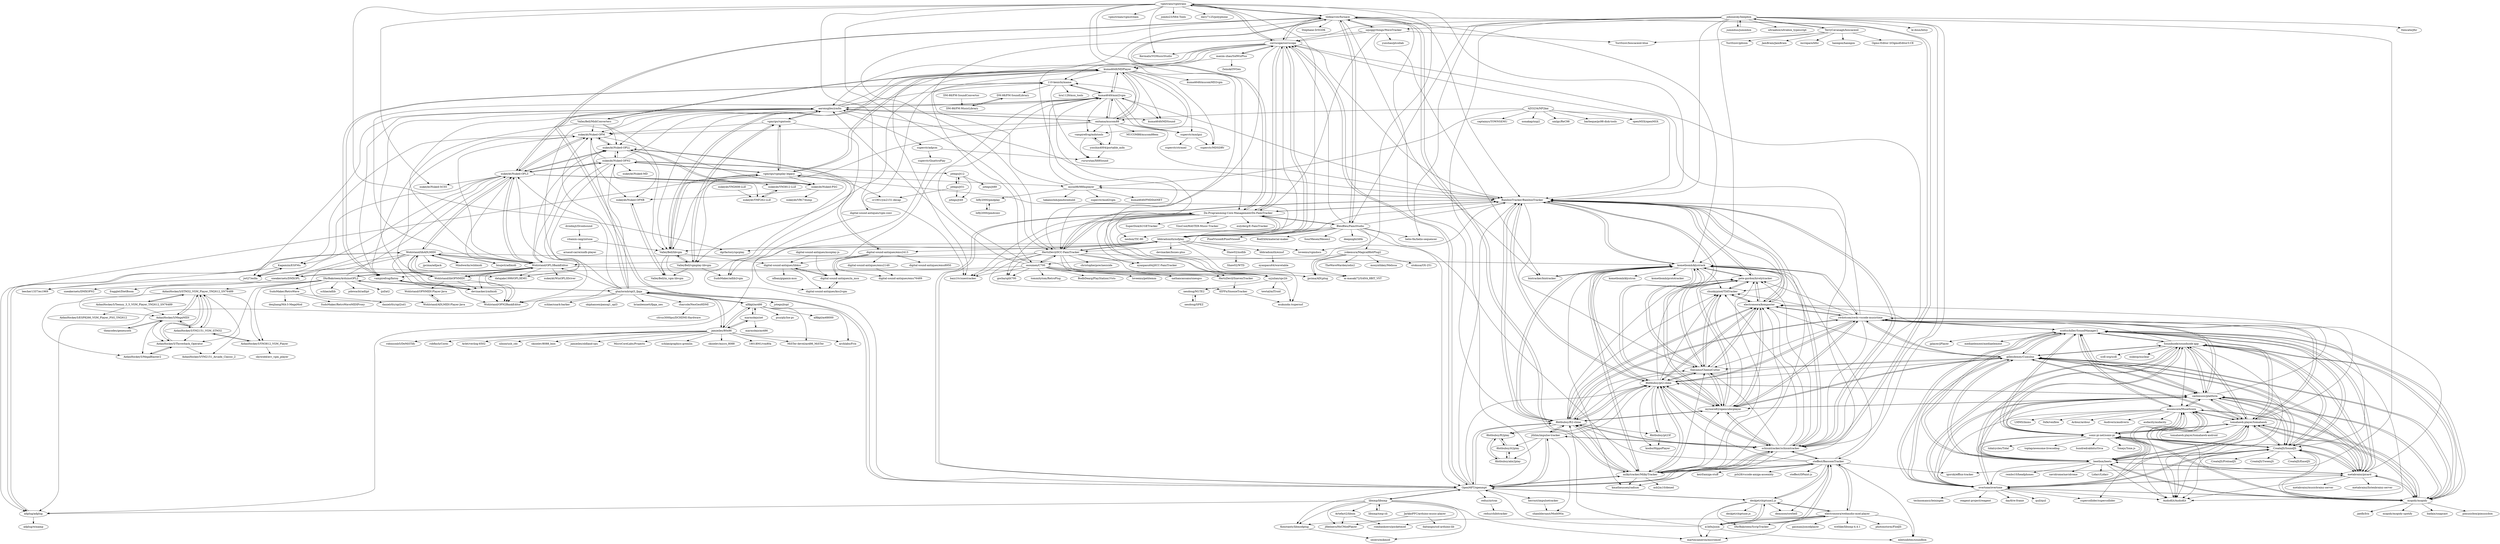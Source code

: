 digraph G {
"vgmtrans/vgmtrans" -> "Kermalis/VGMusicStudio" ["e"=1]
"vgmtrans/vgmtrans" -> "vgmstream/vgmstream" ["e"=1]
"vgmtrans/vgmtrans" -> "tildearrow/furnace"
"vgmtrans/vgmtrans" -> "jombo23/N64-Tools" ["e"=1]
"vgmtrans/vgmtrans" -> "dgrfactory/spcplay" ["e"=1]
"vgmtrans/vgmtrans" -> "bazz1tv/snestracker" ["e"=1]
"vgmtrans/vgmtrans" -> "corrscope/corrscope"
"vgmtrans/vgmtrans" -> "nukeykt/Nuked-SC55" ["e"=1]
"vgmtrans/vgmtrans" -> "bbbradsmith/nsfplay"
"vgmtrans/vgmtrans" -> "davy7125/polyphone" ["e"=1]
"vgmtrans/vgmtrans" -> "Dn-Programming-Core-Management/Dn-FamiTracker"
"vgmtrans/vgmtrans" -> "loveemu/vgmdocs"
"vgmtrans/vgmtrans" -> "HertzDevil/0CC-FamiTracker"
"vgmtrans/vgmtrans" -> "BambooTracker/BambooTracker"
"vgmtrans/vgmtrans" -> "uyjulian/spc2it"
"droidmjt/Droidsound" -> "vitamin-caig/zxtune"
"110-kenichi/mame" -> "vampirefrog/fmtoy"
"110-kenichi/mame" -> "kuma4649/mml2vgm"
"110-kenichi/mame" -> "rururutan/X68Sound"
"110-kenichi/mame" -> "hra1129/msx_tools"
"110-kenichi/mame" -> "DM-88/FM-SoundLibrary"
"AidanHockey5/STM32_VGM_Player_YM2612_SN76489" -> "AidanHockey5/Throwback_Operator"
"AidanHockey5/STM32_VGM_Player_YM2612_SN76489" -> "AidanHockey5/MegaMIDI"
"AidanHockey5/STM32_VGM_Player_YM2612_SN76489" -> "AidanHockey5/YM2151_VGM_STM32"
"AidanHockey5/STM32_VGM_Player_YM2612_SN76489" -> "AidanHockey5/Teensy_3_5_VGM_Player_YM2612_SN76489"
"AidanHockey5/STM32_VGM_Player_YM2612_SN76489" -> "AidanHockey5/MegaBlaster2"
"AidanHockey5/STM32_VGM_Player_YM2612_SN76489" -> "AidanHockey5/YM2151_Arcade_Classic_2"
"AidanHockey5/STM32_VGM_Player_YM2612_SN76489" -> "AidanHockey5/YM3812_VGM_Player"
"theacodes/genesynth" -> "AidanHockey5/MegaMIDI"
"BambooTracker/BambooTracker" -> "kometbomb/klystrack"
"BambooTracker/BambooTracker" -> "pete-gordon/hivelytracker"
"BambooTracker/BambooTracker" -> "theyamo/CheeseCutter"
"BambooTracker/BambooTracker" -> "electronoora/komposter"
"BambooTracker/BambooTracker" -> "jpcima/ADLplug" ["e"=1]
"BambooTracker/BambooTracker" -> "mywave82/opencubicplayer"
"BambooTracker/BambooTracker" -> "myon98/98fmplayer"
"BambooTracker/BambooTracker" -> "schismtracker/schismtracker"
"BambooTracker/BambooTracker" -> "chunkypixel/TIATracker"
"BambooTracker/BambooTracker" -> "HertzDevil/0CC-FamiTracker"
"BambooTracker/BambooTracker" -> "8bitbubsy/pt2-clone"
"BambooTracker/BambooTracker" -> "kuma4649/mml2vgm"
"BambooTracker/BambooTracker" -> "aaronsgiles/ymfm"
"BambooTracker/BambooTracker" -> "8bitbubsy/ft2-clone"
"BambooTracker/BambooTracker" -> "Dn-Programming-Core-Management/Dn-FamiTracker"
"AidanHockey5/MegaMIDI" -> "AidanHockey5/STM32_VGM_Player_YM2612_SN76489"
"AidanHockey5/MegaMIDI" -> "AidanHockey5/Throwback_Operator"
"AidanHockey5/MegaMIDI" -> "AidanHockey5/YM2151_VGM_STM32"
"AidanHockey5/MegaMIDI" -> "AidanHockey5/MegaBlaster2"
"AidanHockey5/MegaMIDI" -> "theacodes/genesynth"
"BleuBleu/FamiStudio" -> "tildearrow/furnace"
"BleuBleu/FamiStudio" -> "Dn-Programming-Core-Management/Dn-FamiTracker"
"BleuBleu/FamiStudio" -> "BambooTracker/BambooTracker"
"BleuBleu/FamiStudio" -> "deepnight/ldtk" ["e"=1]
"BleuBleu/FamiStudio" -> "HertzDevil/0CC-FamiTracker"
"BleuBleu/FamiStudio" -> "PixelVision8/PixelVision8" ["e"=1]
"BleuBleu/FamiStudio" -> "yokemura/Magical8bitPlug2"
"BleuBleu/FamiStudio" -> "bbbradsmith/nsfplay"
"BleuBleu/FamiStudio" -> "milkytracker/MilkyTracker"
"BleuBleu/FamiStudio" -> "OpenMPT/openmpt"
"BleuBleu/FamiStudio" -> "RodZill4/material-maker" ["e"=1]
"BleuBleu/FamiStudio" -> "nesbox/TIC-80" ["e"=1]
"BleuBleu/FamiStudio" -> "SourMesen/Mesen2" ["e"=1]
"BleuBleu/FamiStudio" -> "helio-fm/helio-sequencer" ["e"=1]
"BleuBleu/FamiStudio" -> "corrscope/corrscope"
"Soundnode/soundnode-app" -> "gillesdemey/Cumulus"
"Soundnode/soundnode-app" -> "cashmusic/platform"
"Soundnode/soundnode-app" -> "tomahawk-player/tomahawk"
"Soundnode/soundnode-app" -> "CreateJS/SoundJS"
"Soundnode/soundnode-app" -> "scottschiller/SoundManager2"
"Soundnode/soundnode-app" -> "mopidy/mopidy"
"Soundnode/soundnode-app" -> "overtone/overtone"
"Soundnode/soundnode-app" -> "metabrainz/picard"
"Soundnode/soundnode-app" -> "beetbox/beets"
"Soundnode/soundnode-app" -> "sonic-pi-net/sonic-pi"
"Soundnode/soundnode-app" -> "AudioKit/AudioKit" ["e"=1]
"Soundnode/soundnode-app" -> "musescore/MuseScore"
"Soundnode/soundnode-app" -> "swdotcom/swdc-vscode-musictime"
"Soundnode/soundnode-app" -> "scdl-org/scdl" ["e"=1]
"Soundnode/soundnode-app" -> "nukeop/nuclear" ["e"=1]
"mywave82/opencubicplayer" -> "electronoora/komposter"
"mywave82/opencubicplayer" -> "pete-gordon/hivelytracker"
"mywave82/opencubicplayer" -> "8bitbubsy/pt2-clone"
"mywave82/opencubicplayer" -> "chunkypixel/TIATracker"
"mywave82/opencubicplayer" -> "theyamo/CheeseCutter"
"mywave82/opencubicplayer" -> "8bitbubsy/ft2-clone"
"mywave82/opencubicplayer" -> "swdotcom/swdc-vscode-musictime"
"mywave82/opencubicplayer" -> "kometbomb/klystrack"
"mywave82/opencubicplayer" -> "BambooTracker/BambooTracker"
"mywave82/opencubicplayer" -> "cashmusic/platform"
"mywave82/opencubicplayer" -> "schismtracker/schismtracker"
"mywave82/opencubicplayer" -> "gillesdemey/Cumulus"
"milkytracker/MilkyTracker" -> "schismtracker/schismtracker"
"milkytracker/MilkyTracker" -> "8bitbubsy/ft2-clone"
"milkytracker/MilkyTracker" -> "kometbomb/klystrack"
"milkytracker/MilkyTracker" -> "8bitbubsy/pt2-clone"
"milkytracker/MilkyTracker" -> "OpenMPT/openmpt"
"milkytracker/MilkyTracker" -> "BambooTracker/BambooTracker"
"milkytracker/MilkyTracker" -> "tildearrow/furnace"
"milkytracker/MilkyTracker" -> "pete-gordon/hivelytracker"
"milkytracker/MilkyTracker" -> "kmatheussen/radium" ["e"=1]
"milkytracker/MilkyTracker" -> "mywave82/opencubicplayer"
"milkytracker/MilkyTracker" -> "steffest/BassoonTracker"
"milkytracker/MilkyTracker" -> "theyamo/CheeseCutter"
"milkytracker/MilkyTracker" -> "asb2m10/dexed" ["e"=1]
"milkytracker/MilkyTracker" -> "electronoora/komposter"
"milkytracker/MilkyTracker" -> "corrscope/corrscope"
"alfikpl/ao486" -> "marmolejo/zet"
"alfikpl/ao486" -> "MiSTer-devel/ao486_MiSTer" ["e"=1]
"alfikpl/ao486" -> "archlabo/Frix"
"alfikpl/ao486" -> "jamieiles/80x86"
"alfikpl/ao486" -> "gtaylormb/opl3_fpga"
"alfikpl/ao486" -> "psurply/lse-pc"
"alfikpl/ao486" -> "alfikpl/ao68000"
"Artefact2/libxm" -> "jfdelnero/HxCModPlayer"
"Artefact2/libxm" -> "rombankzero/pocketmod"
"corrscope/corrscope" -> "tildearrow/furnace"
"corrscope/corrscope" -> "maxim-zhao/SidWizPlus"
"corrscope/corrscope" -> "Dn-Programming-Core-Management/Dn-FamiTracker"
"corrscope/corrscope" -> "OpenMPT/openmpt"
"corrscope/corrscope" -> "bbbradsmith/nsfplay"
"corrscope/corrscope" -> "Kermalis/VGMusicStudio" ["e"=1]
"corrscope/corrscope" -> "HertzDevil/0CC-FamiTracker"
"corrscope/corrscope" -> "BambooTracker/BambooTracker"
"corrscope/corrscope" -> "kuma4649/MDPlayer"
"corrscope/corrscope" -> "vgmtrans/vgmtrans"
"corrscope/corrscope" -> "schismtracker/schismtracker"
"corrscope/corrscope" -> "bazz1tv/snestracker" ["e"=1]
"corrscope/corrscope" -> "aaronsgiles/ymfm"
"corrscope/corrscope" -> "uyjulian/spc2it"
"corrscope/corrscope" -> "110-kenichi/mame"
"TerryCavanagh/boscaceoil" -> "YuriSizov/boscaceoil-blue" ["e"=1]
"TerryCavanagh/boscaceoil" -> "YuriSizov/gdsion" ["e"=1]
"TerryCavanagh/boscaceoil" -> "JamBrain/JamBrain" ["e"=1]
"TerryCavanagh/boscaceoil" -> "increpare/bfxr" ["e"=1]
"TerryCavanagh/boscaceoil" -> "haxegon/haxegon" ["e"=1]
"TerryCavanagh/boscaceoil" -> "johnnesky/beepbox"
"TerryCavanagh/boscaceoil" -> "Ogmo-Editor-3/OgmoEditor3-CE" ["e"=1]
"electronoora/webaudio-mod-player" -> "a1k0n/jsxm"
"electronoora/webaudio-mod-player" -> "deskjet/chiptune2.js"
"electronoora/webaudio-mod-player" -> "photonstorm/FlodJS"
"electronoora/webaudio-mod-player" -> "DhrBaksteen/ScripTracker"
"electronoora/webaudio-mod-player" -> "steffest/BassoonTracker"
"electronoora/webaudio-mod-player" -> "martincameron/micromod"
"electronoora/webaudio-mod-player" -> "mbitsnbites/soundbox" ["e"=1]
"electronoora/webaudio-mod-player" -> "Konstanty/libmodplug"
"electronoora/webaudio-mod-player" -> "gasman/jsmodplayer" ["e"=1]
"electronoora/webaudio-mod-player" -> "wothke/libxmp-4.4.1"
"onitama/mucom88" -> "kuma4649/mml2vgm"
"onitama/mucom88" -> "kuma4649/MDPlayer"
"onitama/mucom88" -> "aaronsgiles/ymfm"
"onitama/mucom88" -> "superctr/mmlgui"
"onitama/mucom88" -> "yosshin4004/portable_mdx"
"onitama/mucom88" -> "110-kenichi/mame"
"onitama/mucom88" -> "ValleyBell/libvgm"
"onitama/mucom88" -> "nukeykt/Nuked-OPM"
"onitama/mucom88" -> "BambooTracker/BambooTracker"
"onitama/mucom88" -> "MUCOM88/mucom88em"
"onitama/mucom88" -> "vampirefrog/mdxtools"
"Mindwerks/wildmidi" -> "Wohlstand/libADLMIDI"
"maxim-zhao/SidWizPlus" -> "corrscope/corrscope"
"maxim-zhao/SidWizPlus" -> "Zeinok/OVGen"
"maxim-zhao/SidWizPlus" -> "kuma4649/MDPlayer"
"vitamin-caig/zxtune" -> "arnaud-carre/sndh-player"
"vitamin-caig/zxtune" -> "ValleyBell/libvgm"
"vampirefrog/fmtoy" -> "devinacker/ymfmidi"
"vampirefrog/fmtoy" -> "110-kenichi/mame"
"vampirefrog/fmtoy" -> "Wohlstand/OPN2BankEditor"
"reduz/zytrax" -> "reduz/chibitracker"
"superctr/adpcm" -> "superctr/QuattroPlay"
"superctr/adpcm" -> "rururutan/X68Sound"
"yosshin4004/portable_mdx" -> "rururutan/X68Sound"
"yosshin4004/portable_mdx" -> "vampirefrog/mdxtools"
"vampirefrog/mdxtools" -> "yosshin4004/portable_mdx"
"vampirefrog/mdxtools" -> "rururutan/X68Sound"
"Konstanty/libmodplug" -> "sezero/mikmod"
"bbbradsmith/eznsf" -> "nyanpasu64/wavetable"
"AidanHockey5/YM2151_VGM_STM32" -> "AidanHockey5/STM32_VGM_Player_YM2612_SN76489"
"AidanHockey5/YM2151_VGM_STM32" -> "AidanHockey5/Throwback_Operator"
"AidanHockey5/YM2151_VGM_STM32" -> "AidanHockey5/MegaMIDI"
"AidanHockey5/YM2151_VGM_STM32" -> "AidanHockey5/YM3812_VGM_Player"
"AidanHockey5/Throwback_Operator" -> "AidanHockey5/YM2151_Arcade_Classic_2"
"AidanHockey5/Throwback_Operator" -> "AidanHockey5/STM32_VGM_Player_YM2612_SN76489"
"AidanHockey5/Throwback_Operator" -> "AidanHockey5/MegaBlaster2"
"chunkypixel/TIATracker" -> "pete-gordon/hivelytracker"
"chunkypixel/TIATracker" -> "theyamo/CheeseCutter"
"chunkypixel/TIATracker" -> "electronoora/komposter"
"AidanHockey5/Teensy_3_5_VGM_Player_YM2612_SN76489" -> "AidanHockey5/STM32_VGM_Player_YM2612_SN76489"
"AidanHockey5/Teensy_3_5_VGM_Player_YM2612_SN76489" -> "AidanHockey5/ESP8266_VGM_Player_PSG_YM2612"
"AidanHockey5/Teensy_3_5_VGM_Player_YM2612_SN76489" -> "AidanHockey5/MegaMIDI"
"AidanHockey5/YM3812_VGM_Player" -> "AidanHockey5/YM2151_VGM_STM32"
"AidanHockey5/YM3812_VGM_Player" -> "skywodd/avr_vgm_player"
"ValleyBell/MidiConverters" -> "vampirefrog/fmtoy"
"ValleyBell/MidiConverters" -> "nukeykt/Nuked-OPM"
"ValleyBell/MidiConverters" -> "nukeykt/Nuked-OPLL"
"ValleyBell/MidiConverters" -> "ValleyBell/libvgm"
"ValleyBell/MidiConverters" -> "kuma4649/MDPlayer"
"Shaw02/nsdlib" -> "Shaw02/WTD"
"nukeykt/Nuked-PSG" -> "nukeykt/VRC7dump"
"nukeykt/Nuked-PSG" -> "nukeykt/Nuked-OPNB"
"nukeykt/Nuked-PSG" -> "nukeykt/Nuked-OPLL"
"metabrainz/picard" -> "beetbox/beets"
"metabrainz/picard" -> "cashmusic/platform"
"metabrainz/picard" -> "tomahawk-player/tomahawk"
"metabrainz/picard" -> "gillesdemey/Cumulus"
"metabrainz/picard" -> "mopidy/mopidy"
"metabrainz/picard" -> "CreateJS/SoundJS"
"metabrainz/picard" -> "overtone/overtone"
"metabrainz/picard" -> "scottschiller/SoundManager2"
"metabrainz/picard" -> "Soundnode/soundnode-app"
"metabrainz/picard" -> "sonic-pi-net/sonic-pi"
"metabrainz/picard" -> "musescore/MuseScore"
"metabrainz/picard" -> "metabrainz/musicbrainz-server" ["e"=1]
"metabrainz/picard" -> "AudioKit/AudioKit" ["e"=1]
"metabrainz/picard" -> "swdotcom/swdc-vscode-musictime"
"metabrainz/picard" -> "metabrainz/listenbrainz-server" ["e"=1]
"Dn-Programming-Core-Management/Dn-FamiTracker" -> "HertzDevil/0CC-FamiTracker"
"Dn-Programming-Core-Management/Dn-FamiTracker" -> "BambooTracker/BambooTracker"
"Dn-Programming-Core-Management/Dn-FamiTracker" -> "corrscope/corrscope"
"Dn-Programming-Core-Management/Dn-FamiTracker" -> "bbbradsmith/nsfplay"
"Dn-Programming-Core-Management/Dn-FamiTracker" -> "tildearrow/furnace"
"Dn-Programming-Core-Management/Dn-FamiTracker" -> "nyanpasu64/j0CC-FamiTracker"
"Dn-Programming-Core-Management/Dn-FamiTracker" -> "BleuBleu/FamiStudio"
"Dn-Programming-Core-Management/Dn-FamiTracker" -> "SuperDisk/hUGETracker" ["e"=1]
"Dn-Programming-Core-Management/Dn-FamiTracker" -> "bazz1tv/snestracker" ["e"=1]
"Dn-Programming-Core-Management/Dn-FamiTracker" -> "OpenMPT/openmpt"
"Dn-Programming-Core-Management/Dn-FamiTracker" -> "gocha/split700"
"Dn-Programming-Core-Management/Dn-FamiTracker" -> "HertzDevil/SnevenTracker"
"Dn-Programming-Core-Management/Dn-FamiTracker" -> "VinsCool/RASTER-Music-Tracker" ["e"=1]
"Dn-Programming-Core-Management/Dn-FamiTracker" -> "uyjulian/spc2it"
"Dn-Programming-Core-Management/Dn-FamiTracker" -> "eulyderg/E-FamiTracker"
"johnnesky/beepbox" -> "jummbus/jummbox"
"johnnesky/beepbox" -> "ultraabox/ultrabox_typescript"
"johnnesky/beepbox" -> "igorski/efflux-tracker"
"johnnesky/beepbox" -> "OpenMPT/openmpt"
"johnnesky/beepbox" -> "TerryCavanagh/boscaceoil"
"johnnesky/beepbox" -> "corrscope/corrscope"
"johnnesky/beepbox" -> "le-doux/bitsy" ["e"=1]
"johnnesky/beepbox" -> "BambooTracker/BambooTracker"
"johnnesky/beepbox" -> "BleuBleu/FamiStudio"
"johnnesky/beepbox" -> "steffest/BassoonTracker"
"johnnesky/beepbox" -> "schismtracker/schismtracker"
"johnnesky/beepbox" -> "squiggythings/WaveTracker"
"johnnesky/beepbox" -> "helio-fm/helio-sequencer" ["e"=1]
"johnnesky/beepbox" -> "kometbomb/klystrack"
"johnnesky/beepbox" -> "ttencate/jfxr"
"CreateJS/SoundJS" -> "scottschiller/SoundManager2"
"CreateJS/SoundJS" -> "CreateJS/PreloadJS" ["e"=1]
"CreateJS/SoundJS" -> "cashmusic/platform"
"CreateJS/SoundJS" -> "CreateJS/TweenJS" ["e"=1]
"CreateJS/SoundJS" -> "tomahawk-player/tomahawk"
"CreateJS/SoundJS" -> "CreateJS/EaselJS" ["e"=1]
"CreateJS/SoundJS" -> "gillesdemey/Cumulus"
"CreateJS/SoundJS" -> "overtone/overtone"
"CreateJS/SoundJS" -> "beetbox/beets"
"CreateJS/SoundJS" -> "Soundnode/soundnode-app"
"CreateJS/SoundJS" -> "mopidy/mopidy"
"CreateJS/SoundJS" -> "metabrainz/picard"
"CreateJS/SoundJS" -> "musescore/MuseScore"
"CreateJS/SoundJS" -> "AudioKit/AudioKit" ["e"=1]
"CreateJS/SoundJS" -> "sonic-pi-net/sonic-pi"
"bintracker/bintracker" -> "kometbomb/klystrack"
"8bitbubsy/pt2-clone" -> "8bitbubsy/ft2-clone"
"8bitbubsy/pt2-clone" -> "mywave82/opencubicplayer"
"8bitbubsy/pt2-clone" -> "electronoora/komposter"
"8bitbubsy/pt2-clone" -> "8bitbubsy/pt23f"
"8bitbubsy/pt2-clone" -> "theyamo/CheeseCutter"
"8bitbubsy/pt2-clone" -> "schismtracker/schismtracker"
"8bitbubsy/pt2-clone" -> "chunkypixel/TIATracker"
"8bitbubsy/pt2-clone" -> "pete-gordon/hivelytracker"
"8bitbubsy/pt2-clone" -> "kometbomb/klystrack"
"8bitbubsy/pt2-clone" -> "swdotcom/swdc-vscode-musictime"
"8bitbubsy/pt2-clone" -> "BambooTracker/BambooTracker"
"8bitbubsy/pt2-clone" -> "milkytracker/MilkyTracker"
"8bitbubsy/pt2-clone" -> "koobo/HippoPlayer" ["e"=1]
"8bitbubsy/pt2-clone" -> "cashmusic/platform"
"8bitbubsy/pt2-clone" -> "8bitbubsy/ft2play"
"digital-sound-antiques/emu2413" -> "nukeykt/Nuked-OPLL"
"digital-sound-antiques/emu2413" -> "digital-sound-antiques/emu2149"
"digital-sound-antiques/emu2413" -> "digital-sound-antiques/emu8950"
"digital-sound-antiques/emu2413" -> "digital-sound-antiques/emu76489"
"digital-sound-antiques/emu2413" -> "digital-sound-antiques/libkss"
"digital-sound-antiques/emu2413" -> "digital-sound-antiques/in_msx"
"theyamo/CheeseCutter" -> "chunkypixel/TIATracker"
"theyamo/CheeseCutter" -> "pete-gordon/hivelytracker"
"theyamo/CheeseCutter" -> "electronoora/komposter"
"theyamo/CheeseCutter" -> "mywave82/opencubicplayer"
"theyamo/CheeseCutter" -> "kometbomb/klystrack"
"theyamo/CheeseCutter" -> "8bitbubsy/pt2-clone"
"gtaylormb/opl3_fpga" -> "nukeykt/Nuked-OPL3"
"gtaylormb/opl3_fpga" -> "Wohlstand/OPL3BankEditor"
"gtaylormb/opl3_fpga" -> "alfikpl/ao486"
"gtaylormb/opl3_fpga" -> "jotego/jtopl"
"gtaylormb/opl3_fpga" -> "DhrBaksteen/ArduinoOPL2"
"gtaylormb/opl3_fpga" -> "schlae/snark-barker" ["e"=1]
"gtaylormb/opl3_fpga" -> "charcole/NeoGeoHDMI"
"gtaylormb/opl3_fpga" -> "skiphansen/panog1_opl3"
"gtaylormb/opl3_fpga" -> "nukeykt/Nuked-OPN2"
"gtaylormb/opl3_fpga" -> "aaronsgiles/ymfm"
"gtaylormb/opl3_fpga" -> "nukeykt/Nuked-OPM"
"gtaylormb/opl3_fpga" -> "nukeykt/Nuked-OPLL"
"gtaylormb/opl3_fpga" -> "brianbennett/fpga_nes" ["e"=1]
"gtaylormb/opl3_fpga" -> "adplug/adplug"
"gtaylormb/opl3_fpga" -> "jamieiles/80x86"
"nukeykt/Nuked-OPL3" -> "nukeykt/Nuked-OPM"
"nukeykt/Nuked-OPL3" -> "nukeykt/Nuked-OPLL"
"nukeykt/Nuked-OPL3" -> "nukeykt/Nuked-OPN2"
"nukeykt/Nuked-OPL3" -> "Wohlstand/OPL3BankEditor"
"nukeykt/Nuked-OPL3" -> "nukeykt/Nuked-SC55" ["e"=1]
"nukeykt/Nuked-OPL3" -> "jwt27/esfm"
"nukeykt/Nuked-OPL3" -> "nukeykt/YM3812-LLE"
"nukeykt/Nuked-OPL3" -> "sneakernets/DMXOPL"
"nukeykt/Nuked-OPL3" -> "nukeykt/YMF262-LLE"
"nukeykt/Nuked-OPL3" -> "datajake1999/OPL3EMU"
"nukeykt/Nuked-OPL3" -> "nukeykt/Nuked-PSG"
"nukeykt/Nuked-OPL3" -> "Wohlstand/libADLMIDI"
"nukeykt/Nuked-OPL3" -> "aaronsgiles/ymfm"
"nukeykt/Nuked-OPL3" -> "Kagamiin/ESFMu"
"nukeykt/Nuked-OPL3" -> "bisqwit/adlmidi"
"swdotcom/swdc-vscode-musictime" -> "electronoora/komposter"
"swdotcom/swdc-vscode-musictime" -> "mywave82/opencubicplayer"
"swdotcom/swdc-vscode-musictime" -> "chunkypixel/TIATracker"
"swdotcom/swdc-vscode-musictime" -> "8bitbubsy/pt2-clone"
"swdotcom/swdc-vscode-musictime" -> "pete-gordon/hivelytracker"
"swdotcom/swdc-vscode-musictime" -> "theyamo/CheeseCutter"
"swdotcom/swdc-vscode-musictime" -> "gillesdemey/Cumulus"
"swdotcom/swdc-vscode-musictime" -> "cashmusic/platform"
"swdotcom/swdc-vscode-musictime" -> "8bitbubsy/ft2-clone"
"swdotcom/swdc-vscode-musictime" -> "BambooTracker/BambooTracker"
"swdotcom/swdc-vscode-musictime" -> "kometbomb/klystrack"
"swdotcom/swdc-vscode-musictime" -> "tomahawk-player/tomahawk"
"swdotcom/swdc-vscode-musictime" -> "CreateJS/SoundJS"
"swdotcom/swdc-vscode-musictime" -> "schismtracker/schismtracker"
"swdotcom/swdc-vscode-musictime" -> "scottschiller/SoundManager2"
"osoumen/C700" -> "bazz1tv/snestracker" ["e"=1]
"osoumen/C700" -> "gocha/split700"
"osoumen/C700" -> "kuma4649/mml2vgm"
"osoumen/C700" -> "loveemu/petitemm"
"osoumen/C700" -> "vampirefrog/fmtoy"
"osoumen/C700" -> "aaronsgiles/ymfm"
"osoumen/C700" -> "jpcima/ADLplug" ["e"=1]
"osoumen/C700" -> "tommitytom/RetroPlug" ["e"=1]
"osoumen/C700" -> "m-masaki72/SANA_8BIT_VST"
"osoumen/C700" -> "BodbDearg/PlayStation1Vsts"
"osoumen/C700" -> "HertzDevil/0CC-FamiTracker"
"osoumen/C700" -> "uyjulian/spc2it"
"osoumen/C700" -> "nathancassano/snesgss" ["e"=1]
"yokemura/Magical8bitPlug2" -> "m-masaki72/SANA_8BIT_VST"
"yokemura/Magical8bitPlug2" -> "mosynthkey/Melissa"
"yokemura/Magical8bitPlug2" -> "jpcima/ADLplug" ["e"=1]
"yokemura/Magical8bitPlug2" -> "osoumen/C700"
"yokemura/Magical8bitPlug2" -> "utokusa/OS-251" ["e"=1]
"yokemura/Magical8bitPlug2" -> "TheWaveWarden/odin2" ["e"=1]
"8bitbubsy/ft2-clone" -> "8bitbubsy/pt2-clone"
"8bitbubsy/ft2-clone" -> "mywave82/opencubicplayer"
"8bitbubsy/ft2-clone" -> "schismtracker/schismtracker"
"8bitbubsy/ft2-clone" -> "milkytracker/MilkyTracker"
"8bitbubsy/ft2-clone" -> "electronoora/komposter"
"8bitbubsy/ft2-clone" -> "kometbomb/klystrack"
"8bitbubsy/ft2-clone" -> "BambooTracker/BambooTracker"
"8bitbubsy/ft2-clone" -> "pete-gordon/hivelytracker"
"8bitbubsy/ft2-clone" -> "theyamo/CheeseCutter"
"8bitbubsy/ft2-clone" -> "swdotcom/swdc-vscode-musictime"
"8bitbubsy/ft2-clone" -> "chunkypixel/TIATracker"
"8bitbubsy/ft2-clone" -> "OpenMPT/openmpt"
"8bitbubsy/ft2-clone" -> "jthlim/impulse-tracker"
"8bitbubsy/ft2-clone" -> "8bitbubsy/pt23f"
"8bitbubsy/ft2-clone" -> "8bitbubsy/ft2play"
"deskjet/chiptune2.js" -> "electronoora/webaudio-mod-player"
"deskjet/chiptune2.js" -> "a1k0n/jsxm"
"deskjet/chiptune2.js" -> "DhrBaksteen/ScripTracker"
"deskjet/chiptune2.js" -> "OpenMPT/openmpt"
"deskjet/chiptune2.js" -> "demozoo/cowbell"
"deskjet/chiptune2.js" -> "deskjet/chiptune.js"
"deskjet/chiptune2.js" -> "martincameron/micromod"
"deskjet/chiptune2.js" -> "steffest/BassoonTracker"
"vgmrips/vgmplay-legacy" -> "ValleyBell/libvgm"
"vgmrips/vgmplay-legacy" -> "vgmrips/vgmtools"
"vgmrips/vgmplay-legacy" -> "ValleyBell/vgmplay-libvgm"
"vgmrips/vgmplay-legacy" -> "kuma4649/MDPlayer"
"vgmrips/vgmplay-legacy" -> "nukeykt/Nuked-PSG"
"vgmrips/vgmplay-legacy" -> "adplug/adplug"
"vgmrips/vgmplay-legacy" -> "nukeykt/Nuked-OPN2"
"vgmrips/vgmplay-legacy" -> "myon98/98fmplayer"
"uyjulian/spc2it" -> "tewtal/mITroid"
"uyjulian/spc2it" -> "mukunda-/supernsf"
"uyjulian/spc2it" -> "nesdoug/M1TE2"
"jummbus/jummbox" -> "johnnesky/beepbox"
"nukeykt/Nuked-OPLL" -> "nukeykt/Nuked-OPM"
"nukeykt/Nuked-OPLL" -> "nukeykt/Nuked-PSG"
"nukeykt/Nuked-OPLL" -> "nukeykt/Nuked-OPNB"
"nukeykt/Nuked-OPLL" -> "nukeykt/Nuked-OPN2"
"nukeykt/Nuked-OPLL" -> "nukeykt/Nuked-OPL3"
"nukeykt/Nuked-OPLL" -> "digital-sound-antiques/emu2413"
"nesdoug/SPEZ" -> "nesdoug/M1TE2"
"vgmrips/vgmtools" -> "ValleyBell/vgmplay-libvgm"
"vgmrips/vgmtools" -> "vgmrips/vgmplay-legacy"
"vgmrips/vgmtools" -> "SudoMaker/adlib2vgm"
"vgmrips/vgmtools" -> "nukeykt/Nuked-OPM"
"vgmrips/vgmtools" -> "aaronsgiles/ymfm"
"charcole/NeoGeoHDMI" -> "citrus3000psi/DCHDMI-Hardware" ["e"=1]
"digital-sound-antiques/vgm-conv" -> "SudoMaker/adlib2vgm"
"DM-88/FM-MusicLibrary" -> "DM-88/FM-SoundLibrary"
"DM-88/FM-SoundConvertor" -> "DM-88/FM-MusicLibrary"
"DM-88/FM-SoundLibrary" -> "DM-88/FM-MusicLibrary"
"superctr/mmlgui" -> "superctr/ctrmml"
"superctr/mmlgui" -> "superctr/MDSDRV" ["e"=1]
"digital-sound-antiques/emu2149" -> "digital-sound-antiques/emu76489"
"nesdoug/M1TE2" -> "nesdoug/SPEZ"
"cashmusic/platform" -> "tomahawk-player/tomahawk"
"cashmusic/platform" -> "gillesdemey/Cumulus"
"cashmusic/platform" -> "CreateJS/SoundJS"
"cashmusic/platform" -> "scottschiller/SoundManager2"
"cashmusic/platform" -> "overtone/overtone"
"cashmusic/platform" -> "metabrainz/picard"
"cashmusic/platform" -> "Soundnode/soundnode-app"
"cashmusic/platform" -> "mopidy/mopidy"
"cashmusic/platform" -> "electronoora/komposter"
"cashmusic/platform" -> "swdotcom/swdc-vscode-musictime"
"cashmusic/platform" -> "beetbox/beets"
"cashmusic/platform" -> "mywave82/opencubicplayer"
"cashmusic/platform" -> "8bitbubsy/pt2-clone"
"cashmusic/platform" -> "AudioKit/AudioKit" ["e"=1]
"cashmusic/platform" -> "musescore/MuseScore"
"tildearrow/furnace" -> "corrscope/corrscope"
"tildearrow/furnace" -> "BambooTracker/BambooTracker"
"tildearrow/furnace" -> "Dn-Programming-Core-Management/Dn-FamiTracker"
"tildearrow/furnace" -> "schismtracker/schismtracker"
"tildearrow/furnace" -> "milkytracker/MilkyTracker"
"tildearrow/furnace" -> "Stephane-D/SGDK" ["e"=1]
"tildearrow/furnace" -> "BleuBleu/FamiStudio"
"tildearrow/furnace" -> "OpenMPT/openmpt"
"tildearrow/furnace" -> "squiggythings/WaveTracker"
"tildearrow/furnace" -> "8bitbubsy/ft2-clone"
"tildearrow/furnace" -> "vgmtrans/vgmtrans"
"tildearrow/furnace" -> "HertzDevil/0CC-FamiTracker"
"tildearrow/furnace" -> "kometbomb/klystrack"
"tildearrow/furnace" -> "bintracker/bintracker"
"tildearrow/furnace" -> "nesbox/TIC-80" ["e"=1]
"electronoora/komposter" -> "theyamo/CheeseCutter"
"electronoora/komposter" -> "mywave82/opencubicplayer"
"electronoora/komposter" -> "chunkypixel/TIATracker"
"electronoora/komposter" -> "pete-gordon/hivelytracker"
"electronoora/komposter" -> "8bitbubsy/pt2-clone"
"electronoora/komposter" -> "swdotcom/swdc-vscode-musictime"
"electronoora/komposter" -> "kometbomb/klystrack"
"electronoora/komposter" -> "8bitbubsy/ft2-clone"
"electronoora/komposter" -> "BambooTracker/BambooTracker"
"gillesdemey/Cumulus" -> "cashmusic/platform"
"gillesdemey/Cumulus" -> "tomahawk-player/tomahawk"
"gillesdemey/Cumulus" -> "Soundnode/soundnode-app"
"gillesdemey/Cumulus" -> "CreateJS/SoundJS"
"gillesdemey/Cumulus" -> "scottschiller/SoundManager2"
"gillesdemey/Cumulus" -> "metabrainz/picard"
"gillesdemey/Cumulus" -> "swdotcom/swdc-vscode-musictime"
"gillesdemey/Cumulus" -> "overtone/overtone"
"gillesdemey/Cumulus" -> "electronoora/komposter"
"gillesdemey/Cumulus" -> "mopidy/mopidy"
"gillesdemey/Cumulus" -> "mywave82/opencubicplayer"
"gillesdemey/Cumulus" -> "8bitbubsy/pt2-clone"
"gillesdemey/Cumulus" -> "beetbox/beets"
"gillesdemey/Cumulus" -> "8bitbubsy/ft2-clone"
"gillesdemey/Cumulus" -> "theyamo/CheeseCutter"
"kometbomb/klystrack" -> "pete-gordon/hivelytracker"
"kometbomb/klystrack" -> "BambooTracker/BambooTracker"
"kometbomb/klystrack" -> "theyamo/CheeseCutter"
"kometbomb/klystrack" -> "electronoora/komposter"
"kometbomb/klystrack" -> "chunkypixel/TIATracker"
"kometbomb/klystrack" -> "mywave82/opencubicplayer"
"kometbomb/klystrack" -> "8bitbubsy/pt2-clone"
"kometbomb/klystrack" -> "schismtracker/schismtracker"
"kometbomb/klystrack" -> "milkytracker/MilkyTracker"
"kometbomb/klystrack" -> "8bitbubsy/ft2-clone"
"kometbomb/klystrack" -> "kometbomb/prototracker"
"kometbomb/klystrack" -> "kometbomb/klystron"
"kometbomb/klystrack" -> "bintracker/bintracker"
"kometbomb/klystrack" -> "kmatheussen/radium" ["e"=1]
"kometbomb/klystrack" -> "swdotcom/swdc-vscode-musictime"
"adplug/adplug" -> "Wohlstand/libADLMIDI"
"adplug/adplug" -> "adplug/winamp"
"pete-gordon/hivelytracker" -> "chunkypixel/TIATracker"
"pete-gordon/hivelytracker" -> "theyamo/CheeseCutter"
"pete-gordon/hivelytracker" -> "electronoora/komposter"
"pete-gordon/hivelytracker" -> "mywave82/opencubicplayer"
"pete-gordon/hivelytracker" -> "kometbomb/klystrack"
"pete-gordon/hivelytracker" -> "BambooTracker/BambooTracker"
"bbbradsmith/nsfplay" -> "Dn-Programming-Core-Management/Dn-FamiTracker"
"bbbradsmith/nsfplay" -> "vgmrips/vgmplay-legacy"
"bbbradsmith/nsfplay" -> "Shaw02/nsdlib"
"bbbradsmith/nsfplay" -> "ValleyBell/libvgm"
"bbbradsmith/nsfplay" -> "digital-sound-antiques/emu2413"
"bbbradsmith/nsfplay" -> "HertzDevil/0CC-FamiTracker"
"bbbradsmith/nsfplay" -> "BambooTracker/BambooTracker"
"bbbradsmith/nsfplay" -> "mukunda-/supernsf"
"bbbradsmith/nsfplay" -> "dgrfactory/spcplay" ["e"=1]
"bbbradsmith/nsfplay" -> "bbbradsmith/eznsf"
"bbbradsmith/nsfplay" -> "adplug/adplug"
"bbbradsmith/nsfplay" -> "corrscope/corrscope"
"bbbradsmith/nsfplay" -> "devinacker/bsnes-plus" ["e"=1]
"bbbradsmith/nsfplay" -> "loveemu/vgmdocs"
"ValleyBell/vgmplay-libvgm" -> "ValleyBell/libvgm"
"ValleyBell/vgmplay-libvgm" -> "ValleyBell/in_vgm-libvgm"
"ValleyBell/vgmplay-libvgm" -> "vgmrips/vgmtools"
"ValleyBell/vgmplay-libvgm" -> "SudoMaker/adlib2vgm"
"ValleyBell/libvgm" -> "vgmrips/vgmplay-legacy"
"ValleyBell/libvgm" -> "ValleyBell/vgmplay-libvgm"
"ValleyBell/libvgm" -> "kuma4649/MDPlayer"
"ValleyBell/libvgm" -> "Wohlstand/OPN2BankEditor"
"ValleyBell/libvgm" -> "ValleyBell/in_vgm-libvgm"
"ValleyBell/libvgm" -> "digital-sound-antiques/libkss"
"AidanHockey5/MegaBlaster2" -> "AidanHockey5/Throwback_Operator"
"HertzDevil/0CC-FamiTracker" -> "Dn-Programming-Core-Management/Dn-FamiTracker"
"HertzDevil/0CC-FamiTracker" -> "HertzDevil/SnevenTracker"
"HertzDevil/0CC-FamiTracker" -> "nyanpasu64/j0CC-FamiTracker"
"HertzDevil/0CC-FamiTracker" -> "BambooTracker/BambooTracker"
"HertzDevil/0CC-FamiTracker" -> "kuma4649/mml2vgm"
"HertzDevil/0CC-FamiTracker" -> "bazz1tv/snestracker" ["e"=1]
"HertzDevil/0CC-FamiTracker" -> "tEFFx/SnoozeTracker"
"HertzDevil/0CC-FamiTracker" -> "uyjulian/spc2it"
"HertzDevil/0CC-FamiTracker" -> "bbbradsmith/nsfplay"
"HertzDevil/0CC-FamiTracker" -> "kometbomb/klystrack"
"HertzDevil/0CC-FamiTracker" -> "osoumen/C700"
"HertzDevil/0CC-FamiTracker" -> "christopherpow/nesicide" ["e"=1]
"HertzDevil/0CC-FamiTracker" -> "gocha/split700"
"HertzDevil/0CC-FamiTracker" -> "nathancassano/snesgss" ["e"=1]
"HertzDevil/0CC-FamiTracker" -> "Wohlstand/OPL3BankEditor"
"aaronsgiles/ymfm" -> "nukeykt/Nuked-OPM"
"aaronsgiles/ymfm" -> "kuma4649/mml2vgm"
"aaronsgiles/ymfm" -> "devinacker/ymfmidi"
"aaronsgiles/ymfm" -> "110-kenichi/mame"
"aaronsgiles/ymfm" -> "vampirefrog/fmtoy"
"aaronsgiles/ymfm" -> "nukeykt/Nuked-OPLL"
"aaronsgiles/ymfm" -> "jwt27/esfm"
"aaronsgiles/ymfm" -> "vgmrips/vgmtools"
"aaronsgiles/ymfm" -> "superctr/adpcm"
"aaronsgiles/ymfm" -> "nukeykt/Nuked-OPL3"
"aaronsgiles/ymfm" -> "onitama/mucom88"
"aaronsgiles/ymfm" -> "Wohlstand/OPL3BankEditor"
"aaronsgiles/ymfm" -> "ValleyBell/libvgm"
"aaronsgiles/ymfm" -> "kuma4649/MDPlayer"
"aaronsgiles/ymfm" -> "kuma4649/MDSound"
"8bitbubsy/pt23f" -> "koobo/HippoPlayer" ["e"=1]
"8bitbubsy/pt23f" -> "8bitbubsy/pt2-clone"
"SudoMaker/RetroWave" -> "SudoMaker/RetroWaveMIDIProxy"
"SudoMaker/RetroWave" -> "danielrfry/opl2sd1"
"SudoMaker/RetroWave" -> "denjhang/MA-3-MegaMod"
"nukeykt/Nuked-OPM" -> "nukeykt/Nuked-OPLL"
"nukeykt/Nuked-OPM" -> "nukeykt/Nuked-OPNB"
"nukeykt/Nuked-OPM" -> "nukeykt/Nuked-PSG"
"nukeykt/Nuked-OPM" -> "nukeykt/Nuked-OPL3"
"nukeykt/Nuked-OPM" -> "Kagamiin/ESFMu"
"8bitbubsy/ft2play" -> "8bitbubsy/it2play"
"8bitbubsy/ft2play" -> "8bitbubsy/ahx2play"
"nukeykt/Nuked-OPNB" -> "ValleyBell/in_vgm-libvgm"
"ValleyBell/in_vgm-libvgm" -> "nukeykt/Nuked-OPNB"
"devinacker/ymfmidi" -> "vampirefrog/fmtoy"
"devinacker/ymfmidi" -> "Wohlstand/OPN2BankEditor"
"musescore/MuseScore" -> "tomahawk-player/tomahawk"
"musescore/MuseScore" -> "CreateJS/SoundJS"
"musescore/MuseScore" -> "audacity/audacity" ["e"=1]
"musescore/MuseScore" -> "beetbox/beets"
"musescore/MuseScore" -> "cashmusic/platform"
"musescore/MuseScore" -> "LMMS/lmms" ["e"=1]
"musescore/MuseScore" -> "scottschiller/SoundManager2"
"musescore/MuseScore" -> "sonic-pi-net/sonic-pi"
"musescore/MuseScore" -> "overtone/overtone"
"musescore/MuseScore" -> "mopidy/mopidy"
"musescore/MuseScore" -> "AudioKit/AudioKit" ["e"=1]
"musescore/MuseScore" -> "0xfe/vexflow" ["e"=1]
"musescore/MuseScore" -> "Ardour/ardour" ["e"=1]
"musescore/MuseScore" -> "Audiveris/audiveris" ["e"=1]
"musescore/MuseScore" -> "metabrainz/picard"
"mopidy/mopidy" -> "tomahawk-player/tomahawk"
"mopidy/mopidy" -> "beetbox/beets"
"mopidy/mopidy" -> "cashmusic/platform"
"mopidy/mopidy" -> "metabrainz/picard"
"mopidy/mopidy" -> "CreateJS/SoundJS"
"mopidy/mopidy" -> "overtone/overtone"
"mopidy/mopidy" -> "jaedb/Iris" ["e"=1]
"mopidy/mopidy" -> "scottschiller/SoundManager2"
"mopidy/mopidy" -> "mopidy/mopidy-spotify" ["e"=1]
"mopidy/mopidy" -> "Soundnode/soundnode-app"
"mopidy/mopidy" -> "gillesdemey/Cumulus"
"mopidy/mopidy" -> "badaix/snapcast" ["e"=1]
"mopidy/mopidy" -> "pimusicbox/pimusicbox" ["e"=1]
"mopidy/mopidy" -> "sonic-pi-net/sonic-pi"
"mopidy/mopidy" -> "musescore/MuseScore"
"scottschiller/SoundManager2" -> "CreateJS/SoundJS"
"scottschiller/SoundManager2" -> "cashmusic/platform"
"scottschiller/SoundManager2" -> "tomahawk-player/tomahawk"
"scottschiller/SoundManager2" -> "gillesdemey/Cumulus"
"scottschiller/SoundManager2" -> "beetbox/beets"
"scottschiller/SoundManager2" -> "overtone/overtone"
"scottschiller/SoundManager2" -> "Soundnode/soundnode-app"
"scottschiller/SoundManager2" -> "mopidy/mopidy"
"scottschiller/SoundManager2" -> "metabrainz/picard"
"scottschiller/SoundManager2" -> "musescore/MuseScore"
"scottschiller/SoundManager2" -> "AudioKit/AudioKit" ["e"=1]
"scottschiller/SoundManager2" -> "sonic-pi-net/sonic-pi"
"scottschiller/SoundManager2" -> "jplayer/jPlayer" ["e"=1]
"scottschiller/SoundManager2" -> "swdotcom/swdc-vscode-musictime"
"scottschiller/SoundManager2" -> "mediaelement/mediaelement" ["e"=1]
"herrnst/impulsetracker" -> "shamblernaut/Mod4Win"
"a1k0n/jsxm" -> "electronoora/webaudio-mod-player"
"a1k0n/jsxm" -> "deskjet/chiptune2.js"
"a1k0n/jsxm" -> "steffest/BassoonTracker"
"a1k0n/jsxm" -> "martincameron/micromod"
"a1k0n/jsxm" -> "OpenMPT/openmpt"
"a1k0n/jsxm" -> "mbitsnbites/soundbox" ["e"=1]
"a1k0n/jsxm" -> "8bitbubsy/ft2-clone"
"digital-sound-antiques/libkss" -> "digital-sound-antiques/in_msx"
"digital-sound-antiques/libkss" -> "digital-sound-antiques/kss2vgm"
"digital-sound-antiques/libkss" -> "nfban/gigamix-msx"
"digital-sound-antiques/in_msx" -> "digital-sound-antiques/kss2vgm"
"digital-sound-antiques/in_msx" -> "digital-sound-antiques/libkss"
"JarkkoPFC/arduino-music-player" -> "jfdelnero/HxCModPlayer"
"JarkkoPFC/arduino-music-player" -> "daitangio/sid-arduino-lib"
"Wohlstand/libADLMIDI" -> "Wohlstand/libOPNMIDI"
"Wohlstand/libADLMIDI" -> "Wohlstand/OPL3BankEditor"
"Wohlstand/libADLMIDI" -> "sneakernets/DMXOPL"
"Wohlstand/libADLMIDI" -> "nukeykt/Nuked-OPL3"
"Wohlstand/libADLMIDI" -> "Wohlstand/ADLMIDI-Player-Java"
"Wohlstand/libADLMIDI" -> "devinacker/ymfmidi"
"Wohlstand/libADLMIDI" -> "adplug/adplug"
"Wohlstand/libADLMIDI" -> "Wohlstand/OPN2BankEditor"
"Wohlstand/libADLMIDI" -> "jpcima/adljack"
"Wohlstand/libADLMIDI" -> "Mindwerks/wildmidi"
"Wohlstand/libADLMIDI" -> "datajake1999/OPL3EMU"
"Wohlstand/libADLMIDI" -> "bisqwit/adlmidi"
"Wohlstand/libADLMIDI" -> "jpcima/ADLplug" ["e"=1]
"8bitbubsy/ahx2play" -> "8bitbubsy/it2play"
"8bitbubsy/ahx2play" -> "8bitbubsy/ft2play"
"8bitbubsy/it2play" -> "8bitbubsy/ahx2play"
"8bitbubsy/it2play" -> "8bitbubsy/ft2play"
"schismtracker/schismtracker" -> "milkytracker/MilkyTracker"
"schismtracker/schismtracker" -> "8bitbubsy/ft2-clone"
"schismtracker/schismtracker" -> "8bitbubsy/pt2-clone"
"schismtracker/schismtracker" -> "OpenMPT/openmpt"
"schismtracker/schismtracker" -> "BambooTracker/BambooTracker"
"schismtracker/schismtracker" -> "kometbomb/klystrack"
"schismtracker/schismtracker" -> "tildearrow/furnace"
"schismtracker/schismtracker" -> "electronoora/komposter"
"schismtracker/schismtracker" -> "mywave82/opencubicplayer"
"schismtracker/schismtracker" -> "pete-gordon/hivelytracker"
"schismtracker/schismtracker" -> "theyamo/CheeseCutter"
"schismtracker/schismtracker" -> "steffest/BassoonTracker"
"schismtracker/schismtracker" -> "jthlim/impulse-tracker"
"schismtracker/schismtracker" -> "chunkypixel/TIATracker"
"schismtracker/schismtracker" -> "kmatheussen/radium" ["e"=1]
"kuma4649/MDPlayer" -> "kuma4649/mml2vgm"
"kuma4649/MDPlayer" -> "ValleyBell/libvgm"
"kuma4649/MDPlayer" -> "digital-sound-antiques/vgm-conv"
"kuma4649/MDPlayer" -> "110-kenichi/mame"
"kuma4649/MDPlayer" -> "superctr/mmlgui"
"kuma4649/MDPlayer" -> "vampirefrog/mdxtools"
"kuma4649/MDPlayer" -> "vgmrips/vgmplay-legacy"
"kuma4649/MDPlayer" -> "kuma4649/MDSound"
"kuma4649/MDPlayer" -> "onitama/mucom88"
"kuma4649/MDPlayer" -> "superctr/MDSDRV" ["e"=1]
"kuma4649/MDPlayer" -> "ValleyBell/MidiConverters"
"kuma4649/MDPlayer" -> "ValleyBell/vgmplay-libvgm"
"kuma4649/MDPlayer" -> "kuma4649/mucomMD2vgm"
"digital-sound-antiques/msxplay-js" -> "digital-sound-antiques/libkss"
"digital-sound-antiques/msxplay-js" -> "digital-sound-antiques/in_msx"
"jwt27/esfm" -> "Kagamiin/ESFMu"
"jwt27/esfm" -> "leecher1337/es1969"
"kuma4649/mml2vgm" -> "kuma4649/MDPlayer"
"kuma4649/mml2vgm" -> "110-kenichi/mame"
"kuma4649/mml2vgm" -> "superctr/mmlgui"
"kuma4649/mml2vgm" -> "kuma4649/MDSound"
"kuma4649/mml2vgm" -> "aaronsgiles/ymfm"
"kuma4649/mml2vgm" -> "digital-sound-antiques/in_msx"
"kuma4649/mml2vgm" -> "onitama/mucom88"
"kuma4649/mml2vgm" -> "superctr/MDSDRV" ["e"=1]
"kuma4649/mml2vgm" -> "vampirefrog/mdxtools"
"Kagamiin/ESFMu" -> "jwt27/esfm"
"Kagamiin/ESFMu" -> "leecher1337/es1969"
"marmolejo/zet" -> "alfikpl/ao486"
"marmolejo/zet" -> "jamieiles/80x86"
"marmolejo/zet" -> "marmolejo/ao486"
"squiggythings/WaveTracker" -> "tildearrow/furnace"
"squiggythings/WaveTracker" -> "yuxshao/ptcollab"
"squiggythings/WaveTracker" -> "Dn-Programming-Core-Management/Dn-FamiTracker"
"squiggythings/WaveTracker" -> "corrscope/corrscope"
"squiggythings/WaveTracker" -> "osoumen/C700"
"squiggythings/WaveTracker" -> "bintracker/bintracker"
"squiggythings/WaveTracker" -> "YuriSizov/boscaceoil-blue" ["e"=1]
"digital-sound-antiques/kss2vgm" -> "digital-sound-antiques/in_msx"
"Wohlstand/OPL3BankEditor" -> "Wohlstand/OPN2BankEditor"
"Wohlstand/OPL3BankEditor" -> "sneakernets/DMXOPL"
"Wohlstand/OPL3BankEditor" -> "Wohlstand/libOPNMIDI"
"Wohlstand/OPL3BankEditor" -> "nukeykt/Nuked-OPL3"
"Wohlstand/OPL3BankEditor" -> "datajake1999/OPL3EMU"
"Wohlstand/OPL3BankEditor" -> "Wohlstand/libADLMIDI"
"Wohlstand/OPL3BankEditor" -> "nukeykt/Nuked-OPM"
"Wohlstand/OPL3BankEditor" -> "devinacker/ymfmidi"
"Wohlstand/OPL3BankEditor" -> "DhrBaksteen/ArduinoOPL2"
"Wohlstand/OPL3BankEditor" -> "nukeykt/Nuked-OPLL"
"Wohlstand/OPL3BankEditor" -> "HertzDevil/SnevenTracker"
"Wohlstand/OPL3BankEditor" -> "jwt27/esfm"
"Wohlstand/OPL3BankEditor" -> "nukeykt/WinOPL3Driver"
"Wohlstand/OPL3BankEditor" -> "kuma4649/mml2vgm"
"superctr/QuattroPlay" -> "digital-sound-antiques/kss2vgm"
"steffest/BassoonTracker" -> "schismtracker/schismtracker"
"steffest/BassoonTracker" -> "steffest/DPaint-js" ["e"=1]
"steffest/BassoonTracker" -> "electronoora/webaudio-mod-player"
"steffest/BassoonTracker" -> "kometbomb/klystrack"
"steffest/BassoonTracker" -> "a1k0n/jsxm"
"steffest/BassoonTracker" -> "igorski/efflux-tracker"
"steffest/BassoonTracker" -> "milkytracker/MilkyTracker"
"steffest/BassoonTracker" -> "OpenMPT/openmpt"
"steffest/BassoonTracker" -> "8bitbubsy/pt2-clone"
"steffest/BassoonTracker" -> "8bitbubsy/ft2-clone"
"steffest/BassoonTracker" -> "demozoo/cowbell"
"steffest/BassoonTracker" -> "deskjet/chiptune2.js"
"steffest/BassoonTracker" -> "mbitsnbites/soundbox" ["e"=1]
"steffest/BassoonTracker" -> "keirf/amiga-stuff" ["e"=1]
"steffest/BassoonTracker" -> "prb28/vscode-amiga-assembly" ["e"=1]
"myon98/98fmplayer" -> "kuma4649/mml2vgm"
"myon98/98fmplayer" -> "lxfly2000/pmdplay"
"myon98/98fmplayer" -> "kuma4649/PMDDotNET"
"myon98/98fmplayer" -> "110-kenichi/mame"
"myon98/98fmplayer" -> "BambooTracker/BambooTracker"
"myon98/98fmplayer" -> "takamichih/pmdwinbuild"
"myon98/98fmplayer" -> "superctr/mod2vgm"
"tEFFx/SnoozeTracker" -> "mukunda-/supernsf"
"DhrBaksteen/ArduinoOPL2" -> "Wohlstand/OPL3BankEditor"
"DhrBaksteen/ArduinoOPL2" -> "AidanHockey5/Throwback_Operator"
"DhrBaksteen/ArduinoOPL2" -> "AidanHockey5/YM3812_VGM_Player"
"DhrBaksteen/ArduinoOPL2" -> "AidanHockey5/STM32_VGM_Player_YM2612_SN76489"
"DhrBaksteen/ArduinoOPL2" -> "schlae/adlib" ["e"=1]
"DhrBaksteen/ArduinoOPL2" -> "nukeykt/Nuked-OPL3"
"DhrBaksteen/ArduinoOPL2" -> "gtaylormb/opl3_fpga"
"DhrBaksteen/ArduinoOPL2" -> "pdewacht/adlipt" ["e"=1]
"DhrBaksteen/ArduinoOPL2" -> "SudoMaker/RetroWave"
"DhrBaksteen/ArduinoOPL2" -> "ijsf/at2"
"DhrBaksteen/ArduinoOPL2" -> "AidanHockey5/MegaMIDI"
"Wohlstand/ADLMIDI-Player-Java" -> "Wohlstand/OPNMIDI-Player-Java"
"HertzDevil/SnevenTracker" -> "tEFFx/SnoozeTracker"
"nukeykt/YM2608-LLE" -> "nukeykt/YMF262-LLE"
"nukeykt/YMF262-LLE" -> "nukeykt/YM3812-LLE"
"nukeykt/YM3812-LLE" -> "nukeykt/YMF262-LLE"
"beetbox/beets" -> "scottschiller/SoundManager2"
"beetbox/beets" -> "metabrainz/picard"
"beetbox/beets" -> "mopidy/mopidy"
"beetbox/beets" -> "CreateJS/SoundJS"
"beetbox/beets" -> "tomahawk-player/tomahawk"
"beetbox/beets" -> "cashmusic/platform"
"beetbox/beets" -> "overtone/overtone"
"beetbox/beets" -> "musescore/MuseScore"
"beetbox/beets" -> "Soundnode/soundnode-app"
"beetbox/beets" -> "AudioKit/AudioKit" ["e"=1]
"beetbox/beets" -> "sonic-pi-net/sonic-pi"
"beetbox/beets" -> "gillesdemey/Cumulus"
"beetbox/beets" -> "navidrome/navidrome" ["e"=1]
"beetbox/beets" -> "Lidarr/Lidarr" ["e"=1]
"beetbox/beets" -> "rembo10/headphones" ["e"=1]
"overtone/overtone" -> "sonic-pi-net/sonic-pi"
"overtone/overtone" -> "cashmusic/platform"
"overtone/overtone" -> "quil/quil" ["e"=1]
"overtone/overtone" -> "CreateJS/SoundJS"
"overtone/overtone" -> "tomahawk-player/tomahawk"
"overtone/overtone" -> "supercollider/supercollider" ["e"=1]
"overtone/overtone" -> "scottschiller/SoundManager2"
"overtone/overtone" -> "gillesdemey/Cumulus"
"overtone/overtone" -> "mopidy/mopidy"
"overtone/overtone" -> "metabrainz/picard"
"overtone/overtone" -> "technomancy/leiningen" ["e"=1]
"overtone/overtone" -> "reagent-project/reagent" ["e"=1]
"overtone/overtone" -> "AudioKit/AudioKit" ["e"=1]
"overtone/overtone" -> "day8/re-frame" ["e"=1]
"overtone/overtone" -> "Soundnode/soundnode-app"
"OpenMPT/openmpt" -> "schismtracker/schismtracker"
"OpenMPT/openmpt" -> "milkytracker/MilkyTracker"
"OpenMPT/openmpt" -> "libxmp/libxmp"
"OpenMPT/openmpt" -> "herrnst/impulsetracker"
"OpenMPT/openmpt" -> "8bitbubsy/ft2-clone"
"OpenMPT/openmpt" -> "BambooTracker/BambooTracker"
"OpenMPT/openmpt" -> "deskjet/chiptune2.js"
"OpenMPT/openmpt" -> "Konstanty/libmodplug"
"OpenMPT/openmpt" -> "corrscope/corrscope"
"OpenMPT/openmpt" -> "jthlim/impulse-tracker"
"OpenMPT/openmpt" -> "8bitbubsy/pt2-clone"
"OpenMPT/openmpt" -> "Dn-Programming-Core-Management/Dn-FamiTracker"
"OpenMPT/openmpt" -> "tildearrow/furnace"
"OpenMPT/openmpt" -> "vgmrips/vgmplay-legacy"
"OpenMPT/openmpt" -> "reduz/zytrax"
"nukeykt/Nuked-OPN2" -> "nukeykt/Nuked-OPLL"
"nukeykt/Nuked-OPN2" -> "nukeykt/Nuked-OPM"
"nukeykt/Nuked-OPN2" -> "nukeykt/Nuked-OPL3"
"nukeykt/Nuked-OPN2" -> "nukeykt/Nuked-PSG"
"nukeykt/Nuked-OPN2" -> "nukeykt/Nuked-MD" ["e"=1]
"nukeykt/Nuked-OPN2" -> "Wohlstand/libOPNMIDI"
"nukeykt/Nuked-OPN2" -> "Wohlstand/OPL3BankEditor"
"nukeykt/Nuked-OPN2" -> "cr1901/ym2151-decap"
"nukeykt/Nuked-OPN2" -> "Wohlstand/OPN2BankEditor"
"nukeykt/Nuked-OPN2" -> "jotego/jt12"
"nukeykt/Nuked-OPN2" -> "aaronsgiles/ymfm"
"nukeykt/Nuked-OPN2" -> "vgmrips/vgmplay-legacy"
"lxfly2000/pmdplay" -> "lxfly2000/pmdconv"
"jthlim/impulse-tracker" -> "8bitbubsy/it2play"
"jthlim/impulse-tracker" -> "8bitbubsy/ft2-clone"
"jthlim/impulse-tracker" -> "OpenMPT/openmpt"
"jthlim/impulse-tracker" -> "shamblernaut/Mod4Win"
"jthlim/impulse-tracker" -> "8bitbubsy/ahx2play"
"jthlim/impulse-tracker" -> "8bitbubsy/pt2-clone"
"jthlim/impulse-tracker" -> "schismtracker/schismtracker"
"sneakernets/DMXOPL" -> "sneakernets/DMXOPN2"
"sneakernets/DMXOPL" -> "fragglet/DietBoom" ["e"=1]
"sneakernets/DMXOPL" -> "Wohlstand/OPL3BankEditor"
"jotego/jt12" -> "jotego/jt51"
"jotego/jt12" -> "jotego/jt49"
"jotego/jt12" -> "jotego/jt89"
"jotego/jt51" -> "jotego/jt12"
"jotego/jt51" -> "cr1901/ym2151-decap"
"jotego/jt51" -> "jotego/jt49"
"sonic-pi-net/sonic-pi" -> "overtone/overtone"
"sonic-pi-net/sonic-pi" -> "supercollider/supercollider" ["e"=1]
"sonic-pi-net/sonic-pi" -> "musescore/MuseScore"
"sonic-pi-net/sonic-pi" -> "cashmusic/platform"
"sonic-pi-net/sonic-pi" -> "CreateJS/SoundJS"
"sonic-pi-net/sonic-pi" -> "tomahawk-player/tomahawk"
"sonic-pi-net/sonic-pi" -> "hundredrabbits/Orca" ["e"=1]
"sonic-pi-net/sonic-pi" -> "mopidy/mopidy"
"sonic-pi-net/sonic-pi" -> "AudioKit/AudioKit" ["e"=1]
"sonic-pi-net/sonic-pi" -> "beetbox/beets"
"sonic-pi-net/sonic-pi" -> "Tonejs/Tone.js" ["e"=1]
"sonic-pi-net/sonic-pi" -> "tidalcycles/Tidal" ["e"=1]
"sonic-pi-net/sonic-pi" -> "Soundnode/soundnode-app"
"sonic-pi-net/sonic-pi" -> "scottschiller/SoundManager2"
"sonic-pi-net/sonic-pi" -> "toplap/awesome-livecoding" ["e"=1]
"tomahawk-player/tomahawk" -> "cashmusic/platform"
"tomahawk-player/tomahawk" -> "CreateJS/SoundJS"
"tomahawk-player/tomahawk" -> "gillesdemey/Cumulus"
"tomahawk-player/tomahawk" -> "scottschiller/SoundManager2"
"tomahawk-player/tomahawk" -> "mopidy/mopidy"
"tomahawk-player/tomahawk" -> "metabrainz/picard"
"tomahawk-player/tomahawk" -> "Soundnode/soundnode-app"
"tomahawk-player/tomahawk" -> "beetbox/beets"
"tomahawk-player/tomahawk" -> "overtone/overtone"
"tomahawk-player/tomahawk" -> "musescore/MuseScore"
"tomahawk-player/tomahawk" -> "AudioKit/AudioKit" ["e"=1]
"tomahawk-player/tomahawk" -> "swdotcom/swdc-vscode-musictime"
"tomahawk-player/tomahawk" -> "sonic-pi-net/sonic-pi"
"tomahawk-player/tomahawk" -> "electronoora/komposter"
"tomahawk-player/tomahawk" -> "tomahawk-player/tomahawk-android" ["e"=1]
"jamieiles/80x86" -> "alfikpl/ao486"
"jamieiles/80x86" -> "marmolejo/zet"
"jamieiles/80x86" -> "jamieiles/oldland-cpu"
"jamieiles/80x86" -> "MicroCoreLabs/Projects" ["e"=1]
"jamieiles/80x86" -> "schlae/graphics-gremlin" ["e"=1]
"jamieiles/80x86" -> "skiselev/micro_8088" ["e"=1]
"jamieiles/80x86" -> "MiSTer-devel/ao486_MiSTer" ["e"=1]
"jamieiles/80x86" -> "gtaylormb/opl3_fpga"
"jamieiles/80x86" -> "1801BM1/vm80a" ["e"=1]
"jamieiles/80x86" -> "robinsonb5/DeMiSTify" ["e"=1]
"jamieiles/80x86" -> "archlabo/Frix"
"jamieiles/80x86" -> "robfinch/Cores" ["e"=1]
"jamieiles/80x86" -> "Arlet/verilog-6502" ["e"=1]
"jamieiles/80x86" -> "ulixxe/usb_cdc" ["e"=1]
"jamieiles/80x86" -> "skiselev/8088_bios" ["e"=1]
"AZO234/NP2kai" -> "captainys/TOWNSEMU" ["e"=1]
"AZO234/NP2kai" -> "nonakap/xnp2"
"AZO234/NP2kai" -> "myon98/98fmplayer"
"AZO234/NP2kai" -> "nmlgc/ReC98" ["e"=1]
"AZO234/NP2kai" -> "onitama/mucom88"
"AZO234/NP2kai" -> "barbeque/pc98-disk-tools"
"AZO234/NP2kai" -> "BambooTracker/BambooTracker"
"AZO234/NP2kai" -> "openMSX/openMSX" ["e"=1]
"libxmp/libxmp" -> "libxmp/xmp-cli"
"libxmp/libxmp" -> "adplug/adplug"
"libxmp/libxmp" -> "Konstanty/libmodplug"
"libxmp/libxmp" -> "OpenMPT/openmpt"
"libxmp/libxmp" -> "rombankzero/pocketmod"
"libxmp/libxmp" -> "sezero/mikmod"
"libxmp/libxmp" -> "martincameron/micromod"
"libxmp/libxmp" -> "jfdelnero/HxCModPlayer"
"libxmp/libxmp" -> "Artefact2/libxm"
"Wohlstand/libOPNMIDI" -> "Wohlstand/OPN2BankEditor"
"Wohlstand/libOPNMIDI" -> "Wohlstand/libADLMIDI"
"Wohlstand/libOPNMIDI" -> "Wohlstand/OPL3BankEditor"
"Wohlstand/libOPNMIDI" -> "Wohlstand/OPNMIDI-Player-Java"
"Wohlstand/libOPNMIDI" -> "devinacker/ymfmidi"
"Wohlstand/libOPNMIDI" -> "nukeykt/Nuked-OPM"
"lxfly2000/pmdconv" -> "lxfly2000/pmdplay"
"libxmp/xmp-cli" -> "libxmp/libxmp"
"Wohlstand/OPNMIDI-Player-Java" -> "Wohlstand/ADLMIDI-Player-Java"
"vgmtrans/vgmtrans" ["l"="40.234,6.625"]
"Kermalis/VGMusicStudio" ["l"="-15.144,2.477"]
"vgmstream/vgmstream" ["l"="55.949,-8.796"]
"tildearrow/furnace" ["l"="40.268,6.582"]
"jombo23/N64-Tools" ["l"="-12.82,1.51"]
"dgrfactory/spcplay" ["l"="-15.745,1.651"]
"bazz1tv/snestracker" ["l"="-15.702,1.623"]
"corrscope/corrscope" ["l"="40.264,6.628"]
"nukeykt/Nuked-SC55" ["l"="-20.121,-46.924"]
"bbbradsmith/nsfplay" ["l"="40.241,6.662"]
"davy7125/polyphone" ["l"="38.681,5.451"]
"Dn-Programming-Core-Management/Dn-FamiTracker" ["l"="40.272,6.614"]
"loveemu/vgmdocs" ["l"="40.204,6.648"]
"HertzDevil/0CC-FamiTracker" ["l"="40.277,6.645"]
"BambooTracker/BambooTracker" ["l"="40.282,6.559"]
"uyjulian/spc2it" ["l"="40.255,6.658"]
"droidmjt/Droidsound" ["l"="40.075,6.759"]
"vitamin-caig/zxtune" ["l"="40.133,6.745"]
"110-kenichi/mame" ["l"="40.311,6.715"]
"vampirefrog/fmtoy" ["l"="40.285,6.741"]
"kuma4649/mml2vgm" ["l"="40.288,6.703"]
"rururutan/X68Sound" ["l"="40.336,6.745"]
"hra1129/msx_tools" ["l"="40.356,6.735"]
"DM-88/FM-SoundLibrary" ["l"="40.374,6.749"]
"AidanHockey5/STM32_VGM_Player_YM2612_SN76489" ["l"="40.145,6.926"]
"AidanHockey5/Throwback_Operator" ["l"="40.15,6.912"]
"AidanHockey5/MegaMIDI" ["l"="40.141,6.945"]
"AidanHockey5/YM2151_VGM_STM32" ["l"="40.159,6.941"]
"AidanHockey5/Teensy_3_5_VGM_Player_YM2612_SN76489" ["l"="40.115,6.948"]
"AidanHockey5/MegaBlaster2" ["l"="40.125,6.925"]
"AidanHockey5/YM2151_Arcade_Classic_2" ["l"="40.129,6.908"]
"AidanHockey5/YM3812_VGM_Player" ["l"="40.175,6.926"]
"theacodes/genesynth" ["l"="40.128,6.978"]
"kometbomb/klystrack" ["l"="40.296,6.511"]
"pete-gordon/hivelytracker" ["l"="40.285,6.498"]
"theyamo/CheeseCutter" ["l"="40.295,6.484"]
"electronoora/komposter" ["l"="40.282,6.469"]
"jpcima/ADLplug" ["l"="38.605,5.44"]
"mywave82/opencubicplayer" ["l"="40.296,6.467"]
"myon98/98fmplayer" ["l"="40.318,6.653"]
"schismtracker/schismtracker" ["l"="40.27,6.517"]
"chunkypixel/TIATracker" ["l"="40.279,6.487"]
"8bitbubsy/pt2-clone" ["l"="40.265,6.476"]
"aaronsgiles/ymfm" ["l"="40.27,6.738"]
"8bitbubsy/ft2-clone" ["l"="40.255,6.496"]
"BleuBleu/FamiStudio" ["l"="40.299,6.61"]
"deepnight/ldtk" ["l"="-32.048,-25.112"]
"PixelVision8/PixelVision8" ["l"="-20.843,-23.091"]
"yokemura/Magical8bitPlug2" ["l"="40.393,6.665"]
"milkytracker/MilkyTracker" ["l"="40.257,6.535"]
"OpenMPT/openmpt" ["l"="40.233,6.56"]
"RodZill4/material-maker" ["l"="-32.251,-26.176"]
"nesbox/TIC-80" ["l"="-20.807,-23.1"]
"SourMesen/Mesen2" ["l"="-14.029,0.979"]
"helio-fm/helio-sequencer" ["l"="38.577,5.624"]
"Soundnode/soundnode-app" ["l"="40.329,6.325"]
"gillesdemey/Cumulus" ["l"="40.309,6.396"]
"cashmusic/platform" ["l"="40.296,6.375"]
"tomahawk-player/tomahawk" ["l"="40.322,6.365"]
"CreateJS/SoundJS" ["l"="40.302,6.338"]
"scottschiller/SoundManager2" ["l"="40.278,6.353"]
"mopidy/mopidy" ["l"="40.359,6.352"]
"overtone/overtone" ["l"="40.265,6.32"]
"metabrainz/picard" ["l"="40.299,6.31"]
"beetbox/beets" ["l"="40.372,6.31"]
"sonic-pi-net/sonic-pi" ["l"="40.342,6.27"]
"AudioKit/AudioKit" ["l"="45.378,-26.446"]
"musescore/MuseScore" ["l"="40.287,6.267"]
"swdotcom/swdc-vscode-musictime" ["l"="40.289,6.432"]
"scdl-org/scdl" ["l"="-53.483,7.19"]
"nukeop/nuclear" ["l"="-52.132,8.884"]
"kmatheussen/radium" ["l"="38.644,5.512"]
"steffest/BassoonTracker" ["l"="40.217,6.522"]
"asb2m10/dexed" ["l"="38.625,5.615"]
"alfikpl/ao486" ["l"="40.267,6.924"]
"marmolejo/zet" ["l"="40.289,6.949"]
"MiSTer-devel/ao486_MiSTer" ["l"="-13.087,3.648"]
"archlabo/Frix" ["l"="40.306,6.931"]
"jamieiles/80x86" ["l"="40.289,6.91"]
"gtaylormb/opl3_fpga" ["l"="40.245,6.846"]
"psurply/lse-pc" ["l"="40.268,6.973"]
"alfikpl/ao68000" ["l"="40.25,6.957"]
"Artefact2/libxm" ["l"="40.074,6.611"]
"jfdelnero/HxCModPlayer" ["l"="40.047,6.615"]
"rombankzero/pocketmod" ["l"="40.084,6.634"]
"maxim-zhao/SidWizPlus" ["l"="40.288,6.674"]
"kuma4649/MDPlayer" ["l"="40.277,6.718"]
"TerryCavanagh/boscaceoil" ["l"="40.216,6.59"]
"YuriSizov/boscaceoil-blue" ["l"="-32.245,-26.375"]
"YuriSizov/gdsion" ["l"="-32.237,-26.474"]
"JamBrain/JamBrain" ["l"="-32.665,-25.671"]
"increpare/bfxr" ["l"="-31.858,-24.414"]
"haxegon/haxegon" ["l"="-32.048,-25.313"]
"johnnesky/beepbox" ["l"="40.302,6.567"]
"Ogmo-Editor-3/OgmoEditor3-CE" ["l"="-32.034,-25.165"]
"electronoora/webaudio-mod-player" ["l"="40.143,6.514"]
"a1k0n/jsxm" ["l"="40.177,6.51"]
"deskjet/chiptune2.js" ["l"="40.163,6.534"]
"photonstorm/FlodJS" ["l"="40.088,6.498"]
"DhrBaksteen/ScripTracker" ["l"="40.119,6.513"]
"martincameron/micromod" ["l"="40.131,6.548"]
"mbitsnbites/soundbox" ["l"="35.529,23.853"]
"Konstanty/libmodplug" ["l"="40.146,6.572"]
"gasman/jsmodplayer" ["l"="35.434,24.838"]
"wothke/libxmp-4.4.1" ["l"="40.114,6.486"]
"onitama/mucom88" ["l"="40.302,6.703"]
"superctr/mmlgui" ["l"="40.313,6.736"]
"yosshin4004/portable_mdx" ["l"="40.34,6.728"]
"ValleyBell/libvgm" ["l"="40.248,6.728"]
"nukeykt/Nuked-OPM" ["l"="40.254,6.777"]
"MUCOM88/mucom88em" ["l"="40.336,6.711"]
"vampirefrog/mdxtools" ["l"="40.322,6.724"]
"Mindwerks/wildmidi" ["l"="40.162,6.819"]
"Wohlstand/libADLMIDI" ["l"="40.199,6.8"]
"Zeinok/OVGen" ["l"="40.339,6.694"]
"arnaud-carre/sndh-player" ["l"="40.101,6.743"]
"devinacker/ymfmidi" ["l"="40.25,6.766"]
"Wohlstand/OPN2BankEditor" ["l"="40.234,6.762"]
"reduz/zytrax" ["l"="40.365,6.529"]
"reduz/chibitracker" ["l"="40.413,6.521"]
"superctr/adpcm" ["l"="40.338,6.77"]
"superctr/QuattroPlay" ["l"="40.365,6.791"]
"sezero/mikmod" ["l"="40.111,6.586"]
"bbbradsmith/eznsf" ["l"="40.187,6.663"]
"nyanpasu64/wavetable" ["l"="40.159,6.665"]
"AidanHockey5/ESP8266_VGM_Player_PSG_YM2612" ["l"="40.088,6.967"]
"skywodd/avr_vgm_player" ["l"="40.173,6.959"]
"ValleyBell/MidiConverters" ["l"="40.272,6.759"]
"nukeykt/Nuked-OPLL" ["l"="40.253,6.79"]
"Shaw02/nsdlib" ["l"="40.187,6.679"]
"Shaw02/WTD" ["l"="40.158,6.687"]
"nukeykt/Nuked-PSG" ["l"="40.238,6.773"]
"nukeykt/VRC7dump" ["l"="40.224,6.807"]
"nukeykt/Nuked-OPNB" ["l"="40.226,6.765"]
"metabrainz/musicbrainz-server" ["l"="15.288,-6.792"]
"metabrainz/listenbrainz-server" ["l"="15.22,-6.82"]
"nyanpasu64/j0CC-FamiTracker" ["l"="40.304,6.639"]
"SuperDisk/hUGETracker" ["l"="-15.504,1.434"]
"gocha/split700" ["l"="40.299,6.656"]
"HertzDevil/SnevenTracker" ["l"="40.257,6.691"]
"VinsCool/RASTER-Music-Tracker" ["l"="-21.224,-45.953"]
"eulyderg/E-FamiTracker" ["l"="40.315,6.593"]
"jummbus/jummbox" ["l"="40.353,6.573"]
"ultraabox/ultrabox_typescript" ["l"="40.244,6.587"]
"igorski/efflux-tracker" ["l"="40.311,6.529"]
"le-doux/bitsy" ["l"="-20.87,-23.13"]
"squiggythings/WaveTracker" ["l"="40.331,6.605"]
"ttencate/jfxr" ["l"="40.399,6.563"]
"CreateJS/PreloadJS" ["l"="21.983,-29.678"]
"CreateJS/TweenJS" ["l"="21.876,-29.759"]
"CreateJS/EaselJS" ["l"="21.879,-29.813"]
"bintracker/bintracker" ["l"="40.336,6.548"]
"8bitbubsy/pt23f" ["l"="40.243,6.456"]
"koobo/HippoPlayer" ["l"="-20.918,-46.512"]
"8bitbubsy/ft2play" ["l"="40.221,6.465"]
"digital-sound-antiques/emu2413" ["l"="40.291,6.783"]
"digital-sound-antiques/emu2149" ["l"="40.318,6.812"]
"digital-sound-antiques/emu8950" ["l"="40.321,6.832"]
"digital-sound-antiques/emu76489" ["l"="40.302,6.812"]
"digital-sound-antiques/libkss" ["l"="40.312,6.786"]
"digital-sound-antiques/in_msx" ["l"="40.319,6.77"]
"nukeykt/Nuked-OPL3" ["l"="40.238,6.805"]
"Wohlstand/OPL3BankEditor" ["l"="40.234,6.786"]
"jotego/jtopl" ["l"="40.254,6.881"]
"DhrBaksteen/ArduinoOPL2" ["l"="40.199,6.879"]
"schlae/snark-barker" ["l"="-20.183,-46.922"]
"charcole/NeoGeoHDMI" ["l"="40.233,6.891"]
"skiphansen/panog1_opl3" ["l"="40.265,6.867"]
"nukeykt/Nuked-OPN2" ["l"="40.216,6.776"]
"brianbennett/fpga_nes" ["l"="32.455,-3.996"]
"adplug/adplug" ["l"="40.193,6.736"]
"jwt27/esfm" ["l"="40.27,6.798"]
"nukeykt/YM3812-LLE" ["l"="40.264,6.834"]
"sneakernets/DMXOPL" ["l"="40.196,6.784"]
"nukeykt/YMF262-LLE" ["l"="40.277,6.845"]
"datajake1999/OPL3EMU" ["l"="40.214,6.818"]
"Kagamiin/ESFMu" ["l"="40.264,6.814"]
"bisqwit/adlmidi" ["l"="40.209,6.836"]
"osoumen/C700" ["l"="40.323,6.682"]
"loveemu/petitemm" ["l"="40.362,6.697"]
"tommitytom/RetroPlug" ["l"="37.453,5.726"]
"m-masaki72/SANA_8BIT_VST" ["l"="40.396,6.696"]
"BodbDearg/PlayStation1Vsts" ["l"="40.376,6.714"]
"nathancassano/snesgss" ["l"="-15.719,1.613"]
"mosynthkey/Melissa" ["l"="40.454,6.68"]
"utokusa/OS-251" ["l"="38.639,5.42"]
"TheWaveWarden/odin2" ["l"="38.638,5.497"]
"jthlim/impulse-tracker" ["l"="40.223,6.497"]
"demozoo/cowbell" ["l"="40.177,6.548"]
"deskjet/chiptune.js" ["l"="40.112,6.534"]
"vgmrips/vgmplay-legacy" ["l"="40.238,6.71"]
"vgmrips/vgmtools" ["l"="40.24,6.742"]
"ValleyBell/vgmplay-libvgm" ["l"="40.228,6.729"]
"tewtal/mITroid" ["l"="40.22,6.67"]
"mukunda-/supernsf" ["l"="40.24,6.68"]
"nesdoug/M1TE2" ["l"="40.204,6.684"]
"nesdoug/SPEZ" ["l"="40.18,6.696"]
"SudoMaker/adlib2vgm" ["l"="40.255,6.751"]
"citrus3000psi/DCHDMI-Hardware" ["l"="-12.665,2.759"]
"digital-sound-antiques/vgm-conv" ["l"="40.291,6.758"]
"DM-88/FM-MusicLibrary" ["l"="40.4,6.763"]
"DM-88/FM-SoundConvertor" ["l"="40.425,6.779"]
"superctr/ctrmml" ["l"="40.353,6.758"]
"superctr/MDSDRV" ["l"="-12.723,0.882"]
"Stephane-D/SGDK" ["l"="-12.771,0.905"]
"kometbomb/prototracker" ["l"="40.366,6.49"]
"kometbomb/klystron" ["l"="40.339,6.496"]
"adplug/winamp" ["l"="40.163,6.739"]
"devinacker/bsnes-plus" ["l"="-15.678,1.6"]
"ValleyBell/in_vgm-libvgm" ["l"="40.217,6.746"]
"tEFFx/SnoozeTracker" ["l"="40.264,6.676"]
"christopherpow/nesicide" ["l"="-15.889,1.607"]
"kuma4649/MDSound" ["l"="40.294,6.728"]
"SudoMaker/RetroWave" ["l"="40.202,6.955"]
"SudoMaker/RetroWaveMIDIProxy" ["l"="40.192,6.98"]
"danielrfry/opl2sd1" ["l"="40.203,6.994"]
"denjhang/MA-3-MegaMod" ["l"="40.213,6.977"]
"8bitbubsy/it2play" ["l"="40.2,6.456"]
"8bitbubsy/ahx2play" ["l"="40.2,6.472"]
"audacity/audacity" ["l"="-32.8,-29.207"]
"LMMS/lmms" ["l"="-32.893,-29.26"]
"0xfe/vexflow" ["l"="40.023,3.905"]
"Ardour/ardour" ["l"="38.659,5.615"]
"Audiveris/audiveris" ["l"="38.868,4.33"]
"jaedb/Iris" ["l"="40.862,6.99"]
"mopidy/mopidy-spotify" ["l"="40.862,6.931"]
"badaix/snapcast" ["l"="40.962,7.095"]
"pimusicbox/pimusicbox" ["l"="40.893,7.061"]
"jplayer/jPlayer" ["l"="64.266,-11.574"]
"mediaelement/mediaelement" ["l"="64.301,-11.634"]
"herrnst/impulsetracker" ["l"="40.185,6.569"]
"shamblernaut/Mod4Win" ["l"="40.193,6.534"]
"digital-sound-antiques/kss2vgm" ["l"="40.336,6.787"]
"nfban/gigamix-msx" ["l"="40.338,6.817"]
"JarkkoPFC/arduino-music-player" ["l"="39.992,6.621"]
"daitangio/sid-arduino-lib" ["l"="39.962,6.624"]
"Wohlstand/libOPNMIDI" ["l"="40.219,6.794"]
"Wohlstand/ADLMIDI-Player-Java" ["l"="40.183,6.835"]
"jpcima/adljack" ["l"="40.166,6.843"]
"kuma4649/mucomMD2vgm" ["l"="40.305,6.749"]
"digital-sound-antiques/msxplay-js" ["l"="40.346,6.803"]
"leecher1337/es1969" ["l"="40.282,6.821"]
"marmolejo/ao486" ["l"="40.302,6.976"]
"yuxshao/ptcollab" ["l"="40.39,6.603"]
"nukeykt/WinOPL3Driver" ["l"="40.231,6.825"]
"steffest/DPaint-js" ["l"="-20.988,-46.48"]
"keirf/amiga-stuff" ["l"="-21.037,-46.567"]
"prb28/vscode-amiga-assembly" ["l"="-20.988,-46.517"]
"lxfly2000/pmdplay" ["l"="40.363,6.672"]
"kuma4649/PMDDotNET" ["l"="40.353,6.658"]
"takamichih/pmdwinbuild" ["l"="40.34,6.652"]
"superctr/mod2vgm" ["l"="40.345,6.667"]
"schlae/adlib" ["l"="-20.217,-46.915"]
"pdewacht/adlipt" ["l"="-20.116,-46.961"]
"ijsf/at2" ["l"="40.196,6.908"]
"Wohlstand/OPNMIDI-Player-Java" ["l"="40.192,6.821"]
"nukeykt/YM2608-LLE" ["l"="40.304,6.869"]
"navidrome/navidrome" ["l"="14.831,-6.675"]
"Lidarr/Lidarr" ["l"="12.79,-6.482"]
"rembo10/headphones" ["l"="12.879,-6.565"]
"quil/quil" ["l"="-23.802,-20.429"]
"supercollider/supercollider" ["l"="39.518,6.571"]
"technomancy/leiningen" ["l"="-23.765,-20.526"]
"reagent-project/reagent" ["l"="-23.797,-20.484"]
"day8/re-frame" ["l"="-23.768,-20.461"]
"libxmp/libxmp" ["l"="40.132,6.61"]
"nukeykt/Nuked-MD" ["l"="-13.213,3.735"]
"cr1901/ym2151-decap" ["l"="40.152,6.797"]
"jotego/jt12" ["l"="40.125,6.807"]
"lxfly2000/pmdconv" ["l"="40.382,6.683"]
"sneakernets/DMXOPN2" ["l"="40.167,6.781"]
"fragglet/DietBoom" ["l"="-9.65,1.4"]
"jotego/jt51" ["l"="40.114,6.825"]
"jotego/jt49" ["l"="40.094,6.832"]
"jotego/jt89" ["l"="40.09,6.81"]
"hundredrabbits/Orca" ["l"="39.525,6.646"]
"Tonejs/Tone.js" ["l"="40.121,3.985"]
"tidalcycles/Tidal" ["l"="39.515,6.527"]
"toplap/awesome-livecoding" ["l"="39.554,6.544"]
"tomahawk-player/tomahawk-android" ["l"="59.021,-15.809"]
"jamieiles/oldland-cpu" ["l"="40.335,6.941"]
"MicroCoreLabs/Projects" ["l"="-20.183,-46.966"]
"schlae/graphics-gremlin" ["l"="-20.163,-46.918"]
"skiselev/micro_8088" ["l"="-20.194,-46.903"]
"1801BM1/vm80a" ["l"="-20.312,-46.064"]
"robinsonb5/DeMiSTify" ["l"="32.613,-4.109"]
"robfinch/Cores" ["l"="-20.805,-46.062"]
"Arlet/verilog-6502" ["l"="-20.883,-46.121"]
"ulixxe/usb_cdc" ["l"="32.71,-3.979"]
"skiselev/8088_bios" ["l"="-20.14,-46.885"]
"AZO234/NP2kai" ["l"="40.363,6.635"]
"captainys/TOWNSEMU" ["l"="-14.133,0.822"]
"nonakap/xnp2" ["l"="40.421,6.641"]
"nmlgc/ReC98" ["l"="-25.205,-33.98"]
"barbeque/pc98-disk-tools" ["l"="40.406,6.628"]
"openMSX/openMSX" ["l"="-19.773,-45.643"]
"libxmp/xmp-cli" ["l"="40.109,6.625"]
}
